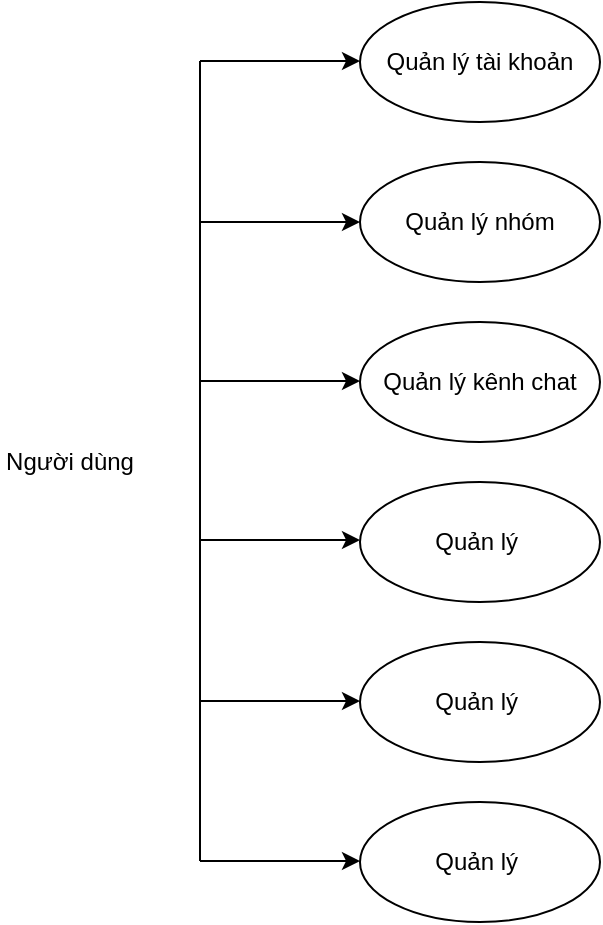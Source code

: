 <mxfile version="24.4.3" type="github">
  <diagram name="Page-1" id="akKm8n5UOTCwbvX87_9z">
    <mxGraphModel dx="1013" dy="525" grid="1" gridSize="10" guides="1" tooltips="1" connect="1" arrows="1" fold="1" page="1" pageScale="1" pageWidth="850" pageHeight="1100" math="0" shadow="0">
      <root>
        <mxCell id="0" />
        <mxCell id="1" parent="0" />
        <mxCell id="Dr8qt1TV-zpS1JeCy8Db-1" value="Người dùng" style="text;html=1;align=center;verticalAlign=middle;whiteSpace=wrap;rounded=0;" vertex="1" parent="1">
          <mxGeometry x="20" y="270" width="70" height="20" as="geometry" />
        </mxCell>
        <mxCell id="Dr8qt1TV-zpS1JeCy8Db-2" value="" style="endArrow=classic;html=1;rounded=0;" edge="1" parent="1">
          <mxGeometry width="50" height="50" relative="1" as="geometry">
            <mxPoint x="120" y="79.5" as="sourcePoint" />
            <mxPoint x="200" y="79.5" as="targetPoint" />
          </mxGeometry>
        </mxCell>
        <mxCell id="Dr8qt1TV-zpS1JeCy8Db-3" value="" style="endArrow=none;html=1;rounded=0;" edge="1" parent="1">
          <mxGeometry width="50" height="50" relative="1" as="geometry">
            <mxPoint x="120" y="479.5" as="sourcePoint" />
            <mxPoint x="120" y="79.5" as="targetPoint" />
          </mxGeometry>
        </mxCell>
        <mxCell id="Dr8qt1TV-zpS1JeCy8Db-6" value="" style="endArrow=classic;html=1;rounded=0;" edge="1" parent="1">
          <mxGeometry width="50" height="50" relative="1" as="geometry">
            <mxPoint x="120" y="160" as="sourcePoint" />
            <mxPoint x="200" y="160" as="targetPoint" />
          </mxGeometry>
        </mxCell>
        <mxCell id="Dr8qt1TV-zpS1JeCy8Db-7" value="" style="endArrow=classic;html=1;rounded=0;" edge="1" parent="1">
          <mxGeometry width="50" height="50" relative="1" as="geometry">
            <mxPoint x="120" y="239.5" as="sourcePoint" />
            <mxPoint x="200" y="239.5" as="targetPoint" />
          </mxGeometry>
        </mxCell>
        <mxCell id="Dr8qt1TV-zpS1JeCy8Db-8" value="" style="endArrow=classic;html=1;rounded=0;" edge="1" parent="1">
          <mxGeometry width="50" height="50" relative="1" as="geometry">
            <mxPoint x="120" y="319" as="sourcePoint" />
            <mxPoint x="200" y="319" as="targetPoint" />
          </mxGeometry>
        </mxCell>
        <mxCell id="Dr8qt1TV-zpS1JeCy8Db-9" value="" style="endArrow=classic;html=1;rounded=0;" edge="1" parent="1">
          <mxGeometry width="50" height="50" relative="1" as="geometry">
            <mxPoint x="120" y="399.5" as="sourcePoint" />
            <mxPoint x="200" y="399.5" as="targetPoint" />
          </mxGeometry>
        </mxCell>
        <mxCell id="Dr8qt1TV-zpS1JeCy8Db-10" value="" style="endArrow=classic;html=1;rounded=0;" edge="1" parent="1">
          <mxGeometry width="50" height="50" relative="1" as="geometry">
            <mxPoint x="120" y="479.5" as="sourcePoint" />
            <mxPoint x="200" y="479.5" as="targetPoint" />
          </mxGeometry>
        </mxCell>
        <mxCell id="Dr8qt1TV-zpS1JeCy8Db-11" value="Quản lý tài khoản" style="ellipse;whiteSpace=wrap;html=1;" vertex="1" parent="1">
          <mxGeometry x="200" y="50" width="120" height="60" as="geometry" />
        </mxCell>
        <mxCell id="Dr8qt1TV-zpS1JeCy8Db-12" value="Quản lý nhóm" style="ellipse;whiteSpace=wrap;html=1;" vertex="1" parent="1">
          <mxGeometry x="200" y="130" width="120" height="60" as="geometry" />
        </mxCell>
        <mxCell id="Dr8qt1TV-zpS1JeCy8Db-13" value="Quản lý kênh chat" style="ellipse;whiteSpace=wrap;html=1;" vertex="1" parent="1">
          <mxGeometry x="200" y="210" width="120" height="60" as="geometry" />
        </mxCell>
        <mxCell id="Dr8qt1TV-zpS1JeCy8Db-14" value="Quản lý&amp;nbsp;" style="ellipse;whiteSpace=wrap;html=1;" vertex="1" parent="1">
          <mxGeometry x="200" y="290" width="120" height="60" as="geometry" />
        </mxCell>
        <mxCell id="Dr8qt1TV-zpS1JeCy8Db-15" value="Quản lý&amp;nbsp;" style="ellipse;whiteSpace=wrap;html=1;" vertex="1" parent="1">
          <mxGeometry x="200" y="370" width="120" height="60" as="geometry" />
        </mxCell>
        <mxCell id="Dr8qt1TV-zpS1JeCy8Db-16" value="Quản lý&amp;nbsp;" style="ellipse;whiteSpace=wrap;html=1;" vertex="1" parent="1">
          <mxGeometry x="200" y="450" width="120" height="60" as="geometry" />
        </mxCell>
      </root>
    </mxGraphModel>
  </diagram>
</mxfile>
